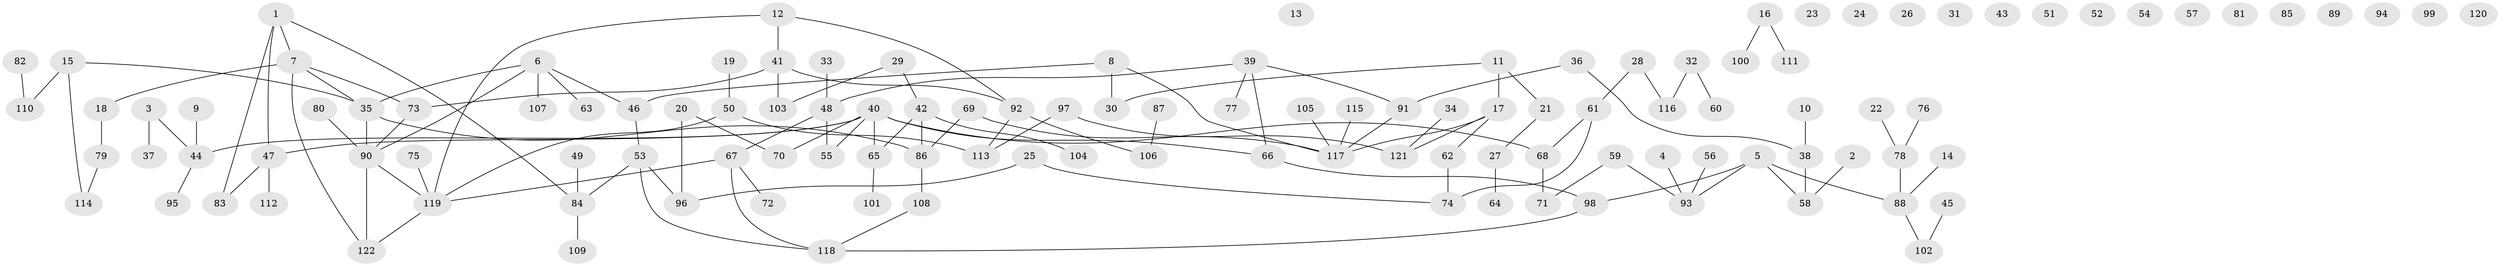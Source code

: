 // Generated by graph-tools (version 1.1) at 2025/25/03/09/25 03:25:21]
// undirected, 122 vertices, 130 edges
graph export_dot {
graph [start="1"]
  node [color=gray90,style=filled];
  1;
  2;
  3;
  4;
  5;
  6;
  7;
  8;
  9;
  10;
  11;
  12;
  13;
  14;
  15;
  16;
  17;
  18;
  19;
  20;
  21;
  22;
  23;
  24;
  25;
  26;
  27;
  28;
  29;
  30;
  31;
  32;
  33;
  34;
  35;
  36;
  37;
  38;
  39;
  40;
  41;
  42;
  43;
  44;
  45;
  46;
  47;
  48;
  49;
  50;
  51;
  52;
  53;
  54;
  55;
  56;
  57;
  58;
  59;
  60;
  61;
  62;
  63;
  64;
  65;
  66;
  67;
  68;
  69;
  70;
  71;
  72;
  73;
  74;
  75;
  76;
  77;
  78;
  79;
  80;
  81;
  82;
  83;
  84;
  85;
  86;
  87;
  88;
  89;
  90;
  91;
  92;
  93;
  94;
  95;
  96;
  97;
  98;
  99;
  100;
  101;
  102;
  103;
  104;
  105;
  106;
  107;
  108;
  109;
  110;
  111;
  112;
  113;
  114;
  115;
  116;
  117;
  118;
  119;
  120;
  121;
  122;
  1 -- 7;
  1 -- 47;
  1 -- 83;
  1 -- 84;
  2 -- 58;
  3 -- 37;
  3 -- 44;
  4 -- 93;
  5 -- 58;
  5 -- 88;
  5 -- 93;
  5 -- 98;
  6 -- 35;
  6 -- 46;
  6 -- 63;
  6 -- 90;
  6 -- 107;
  7 -- 18;
  7 -- 35;
  7 -- 73;
  7 -- 122;
  8 -- 30;
  8 -- 46;
  8 -- 117;
  9 -- 44;
  10 -- 38;
  11 -- 17;
  11 -- 21;
  11 -- 30;
  12 -- 41;
  12 -- 92;
  12 -- 119;
  14 -- 88;
  15 -- 35;
  15 -- 110;
  15 -- 114;
  16 -- 100;
  16 -- 111;
  17 -- 62;
  17 -- 117;
  17 -- 121;
  18 -- 79;
  19 -- 50;
  20 -- 70;
  20 -- 96;
  21 -- 27;
  22 -- 78;
  25 -- 74;
  25 -- 96;
  27 -- 64;
  28 -- 61;
  28 -- 116;
  29 -- 42;
  29 -- 103;
  32 -- 60;
  32 -- 116;
  33 -- 48;
  34 -- 121;
  35 -- 86;
  35 -- 90;
  36 -- 38;
  36 -- 91;
  38 -- 58;
  39 -- 48;
  39 -- 66;
  39 -- 77;
  39 -- 91;
  40 -- 44;
  40 -- 47;
  40 -- 55;
  40 -- 65;
  40 -- 66;
  40 -- 68;
  40 -- 70;
  41 -- 73;
  41 -- 92;
  41 -- 103;
  42 -- 65;
  42 -- 86;
  42 -- 104;
  44 -- 95;
  45 -- 102;
  46 -- 53;
  47 -- 83;
  47 -- 112;
  48 -- 55;
  48 -- 67;
  49 -- 84;
  50 -- 113;
  50 -- 119;
  53 -- 84;
  53 -- 96;
  53 -- 118;
  56 -- 93;
  59 -- 71;
  59 -- 93;
  61 -- 68;
  61 -- 74;
  62 -- 74;
  65 -- 101;
  66 -- 98;
  67 -- 72;
  67 -- 118;
  67 -- 119;
  68 -- 71;
  69 -- 86;
  69 -- 117;
  73 -- 90;
  75 -- 119;
  76 -- 78;
  78 -- 88;
  79 -- 114;
  80 -- 90;
  82 -- 110;
  84 -- 109;
  86 -- 108;
  87 -- 106;
  88 -- 102;
  90 -- 119;
  90 -- 122;
  91 -- 117;
  92 -- 106;
  92 -- 113;
  97 -- 113;
  97 -- 121;
  98 -- 118;
  105 -- 117;
  108 -- 118;
  115 -- 117;
  119 -- 122;
}
